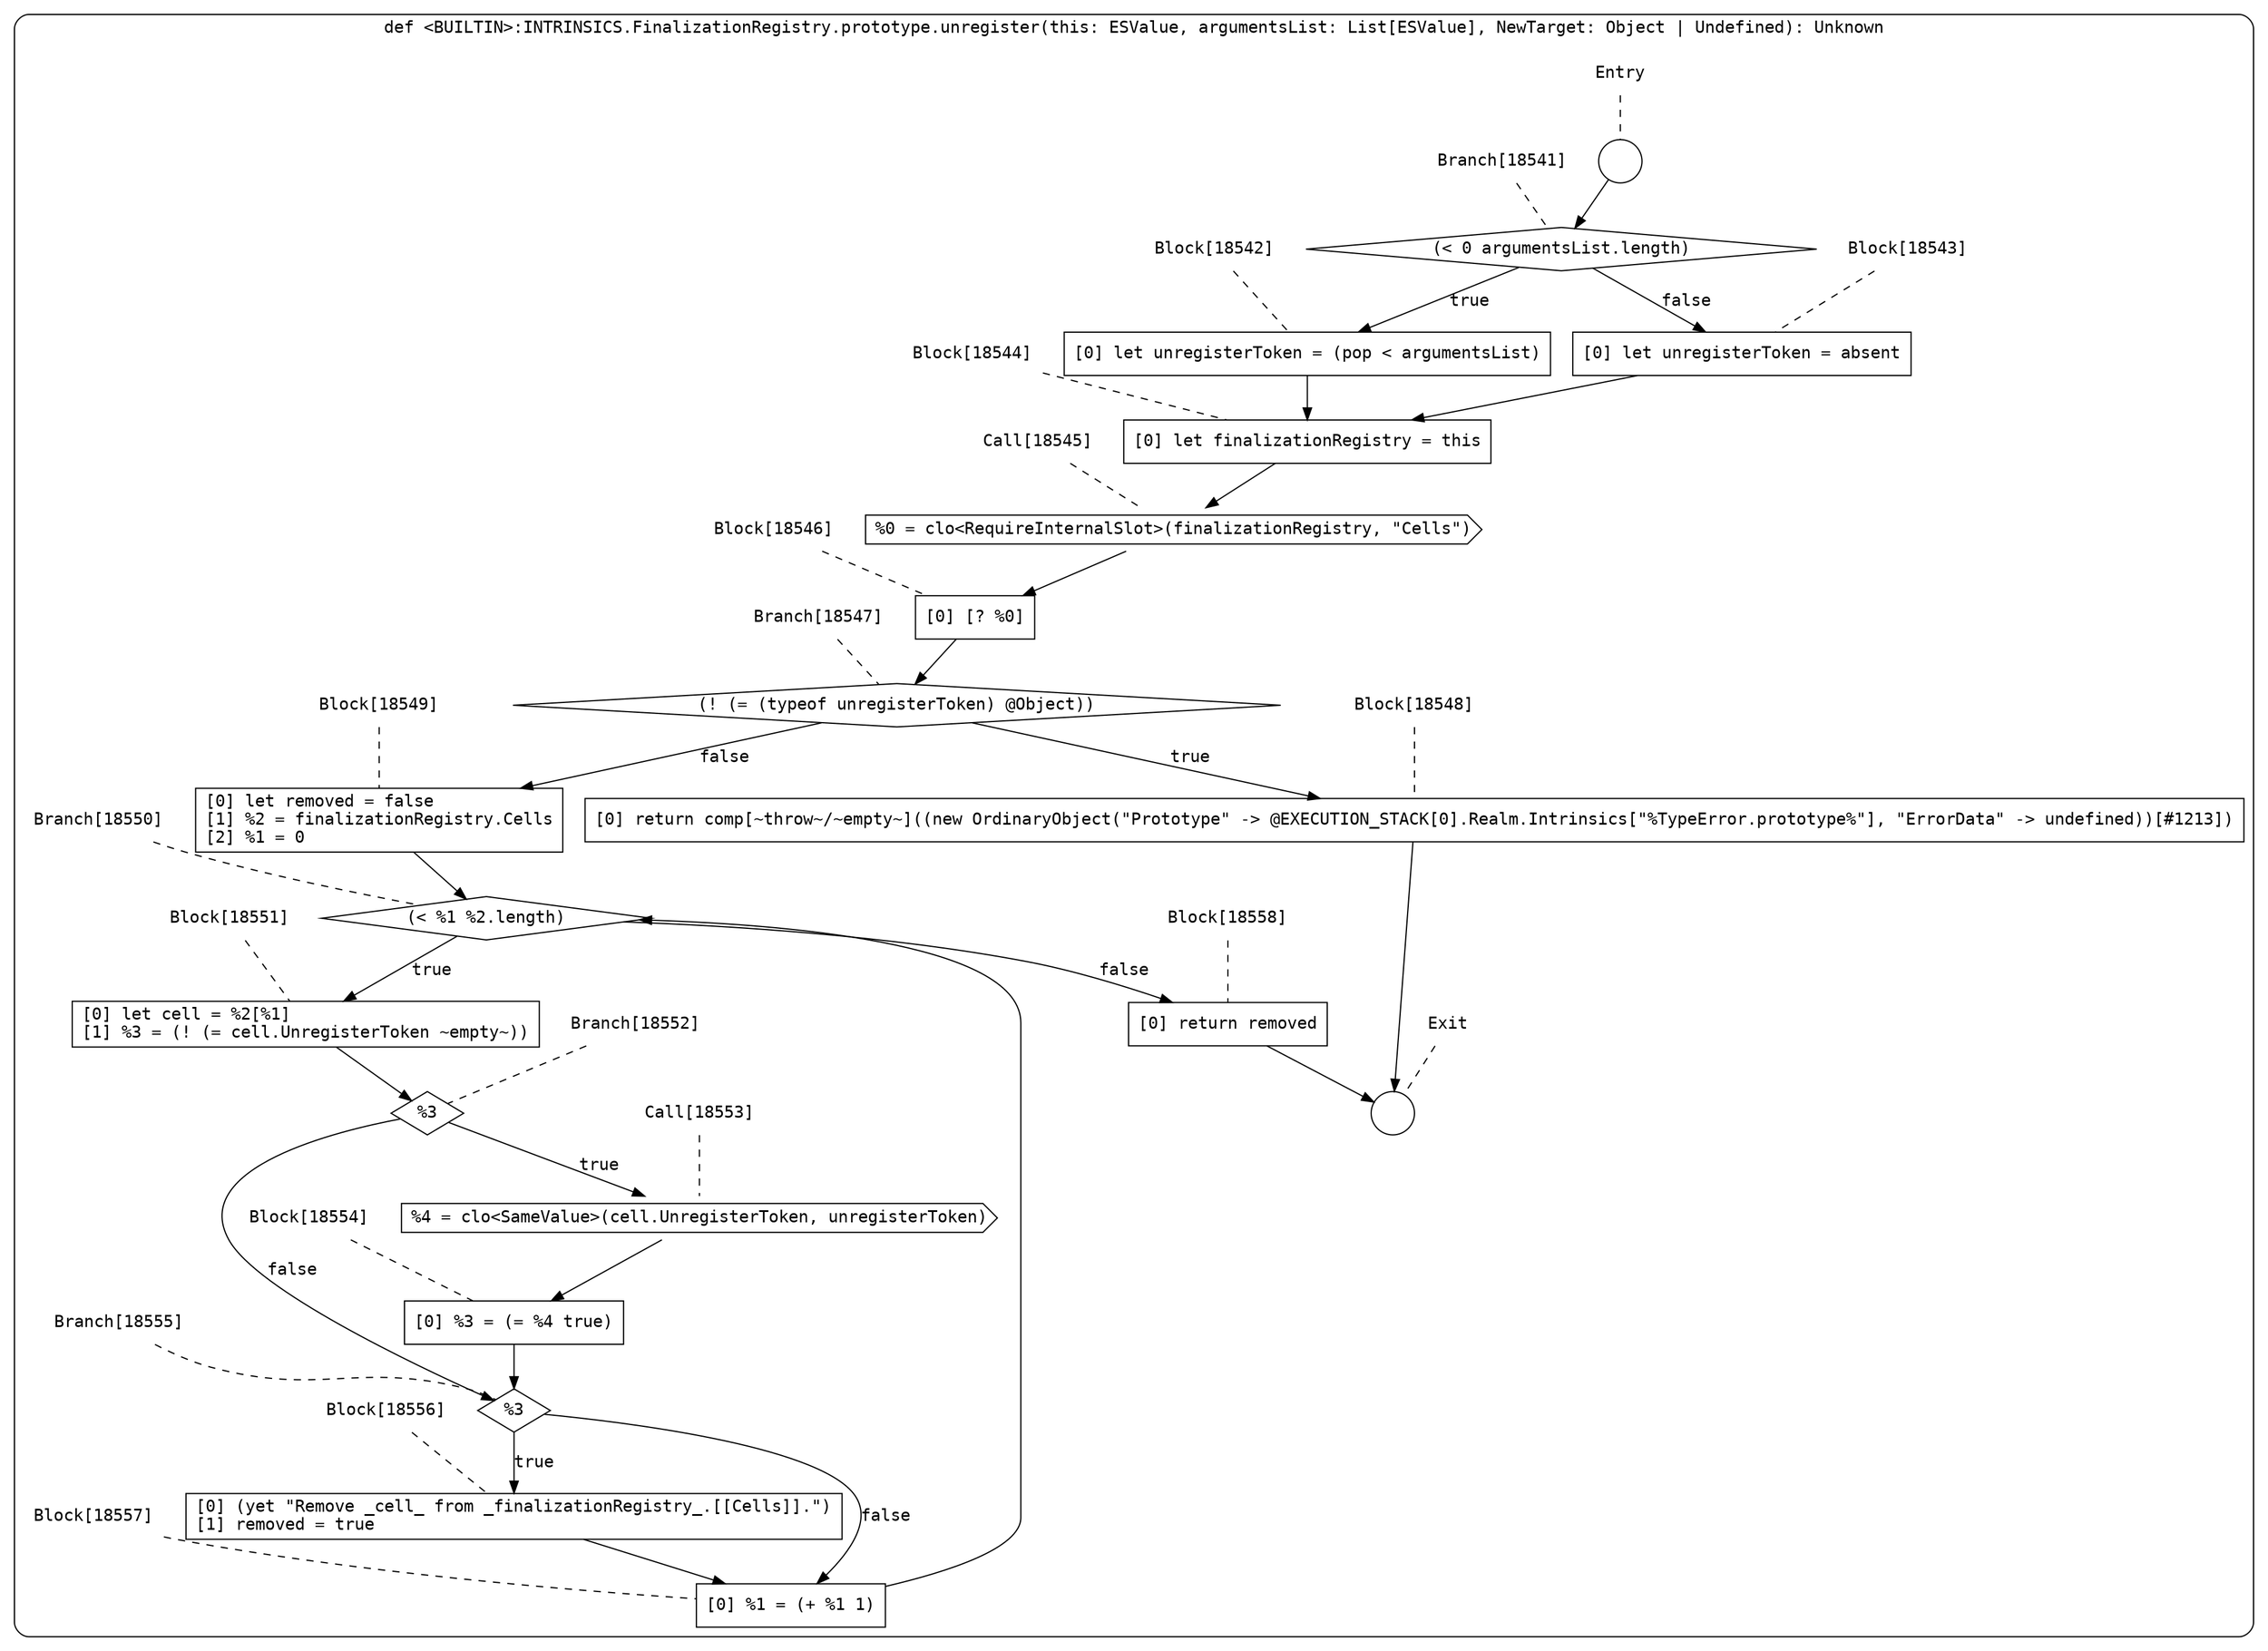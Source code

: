 digraph {
  graph [fontname = "Consolas"]
  node [fontname = "Consolas"]
  edge [fontname = "Consolas"]
  subgraph cluster2558 {
    label = "def <BUILTIN>:INTRINSICS.FinalizationRegistry.prototype.unregister(this: ESValue, argumentsList: List[ESValue], NewTarget: Object | Undefined): Unknown"
    style = rounded
    cluster2558_entry_name [shape=none, label=<<font color="black">Entry</font>>]
    cluster2558_entry_name -> cluster2558_entry [arrowhead=none, color="black", style=dashed]
    cluster2558_entry [shape=circle label=" " color="black" fillcolor="white" style=filled]
    cluster2558_entry -> node18541 [color="black"]
    cluster2558_exit_name [shape=none, label=<<font color="black">Exit</font>>]
    cluster2558_exit_name -> cluster2558_exit [arrowhead=none, color="black", style=dashed]
    cluster2558_exit [shape=circle label=" " color="black" fillcolor="white" style=filled]
    node18541_name [shape=none, label=<<font color="black">Branch[18541]</font>>]
    node18541_name -> node18541 [arrowhead=none, color="black", style=dashed]
    node18541 [shape=diamond, label=<<font color="black">(&lt; 0 argumentsList.length)</font>> color="black" fillcolor="white", style=filled]
    node18541 -> node18542 [label=<<font color="black">true</font>> color="black"]
    node18541 -> node18543 [label=<<font color="black">false</font>> color="black"]
    node18542_name [shape=none, label=<<font color="black">Block[18542]</font>>]
    node18542_name -> node18542 [arrowhead=none, color="black", style=dashed]
    node18542 [shape=box, label=<<font color="black">[0] let unregisterToken = (pop &lt; argumentsList)<BR ALIGN="LEFT"/></font>> color="black" fillcolor="white", style=filled]
    node18542 -> node18544 [color="black"]
    node18543_name [shape=none, label=<<font color="black">Block[18543]</font>>]
    node18543_name -> node18543 [arrowhead=none, color="black", style=dashed]
    node18543 [shape=box, label=<<font color="black">[0] let unregisterToken = absent<BR ALIGN="LEFT"/></font>> color="black" fillcolor="white", style=filled]
    node18543 -> node18544 [color="black"]
    node18544_name [shape=none, label=<<font color="black">Block[18544]</font>>]
    node18544_name -> node18544 [arrowhead=none, color="black", style=dashed]
    node18544 [shape=box, label=<<font color="black">[0] let finalizationRegistry = this<BR ALIGN="LEFT"/></font>> color="black" fillcolor="white", style=filled]
    node18544 -> node18545 [color="black"]
    node18545_name [shape=none, label=<<font color="black">Call[18545]</font>>]
    node18545_name -> node18545 [arrowhead=none, color="black", style=dashed]
    node18545 [shape=cds, label=<<font color="black">%0 = clo&lt;RequireInternalSlot&gt;(finalizationRegistry, &quot;Cells&quot;)</font>> color="black" fillcolor="white", style=filled]
    node18545 -> node18546 [color="black"]
    node18546_name [shape=none, label=<<font color="black">Block[18546]</font>>]
    node18546_name -> node18546 [arrowhead=none, color="black", style=dashed]
    node18546 [shape=box, label=<<font color="black">[0] [? %0]<BR ALIGN="LEFT"/></font>> color="black" fillcolor="white", style=filled]
    node18546 -> node18547 [color="black"]
    node18547_name [shape=none, label=<<font color="black">Branch[18547]</font>>]
    node18547_name -> node18547 [arrowhead=none, color="black", style=dashed]
    node18547 [shape=diamond, label=<<font color="black">(! (= (typeof unregisterToken) @Object))</font>> color="black" fillcolor="white", style=filled]
    node18547 -> node18548 [label=<<font color="black">true</font>> color="black"]
    node18547 -> node18549 [label=<<font color="black">false</font>> color="black"]
    node18548_name [shape=none, label=<<font color="black">Block[18548]</font>>]
    node18548_name -> node18548 [arrowhead=none, color="black", style=dashed]
    node18548 [shape=box, label=<<font color="black">[0] return comp[~throw~/~empty~]((new OrdinaryObject(&quot;Prototype&quot; -&gt; @EXECUTION_STACK[0].Realm.Intrinsics[&quot;%TypeError.prototype%&quot;], &quot;ErrorData&quot; -&gt; undefined))[#1213])<BR ALIGN="LEFT"/></font>> color="black" fillcolor="white", style=filled]
    node18548 -> cluster2558_exit [color="black"]
    node18549_name [shape=none, label=<<font color="black">Block[18549]</font>>]
    node18549_name -> node18549 [arrowhead=none, color="black", style=dashed]
    node18549 [shape=box, label=<<font color="black">[0] let removed = false<BR ALIGN="LEFT"/>[1] %2 = finalizationRegistry.Cells<BR ALIGN="LEFT"/>[2] %1 = 0<BR ALIGN="LEFT"/></font>> color="black" fillcolor="white", style=filled]
    node18549 -> node18550 [color="black"]
    node18550_name [shape=none, label=<<font color="black">Branch[18550]</font>>]
    node18550_name -> node18550 [arrowhead=none, color="black", style=dashed]
    node18550 [shape=diamond, label=<<font color="black">(&lt; %1 %2.length)</font>> color="black" fillcolor="white", style=filled]
    node18550 -> node18551 [label=<<font color="black">true</font>> color="black"]
    node18550 -> node18558 [label=<<font color="black">false</font>> color="black"]
    node18551_name [shape=none, label=<<font color="black">Block[18551]</font>>]
    node18551_name -> node18551 [arrowhead=none, color="black", style=dashed]
    node18551 [shape=box, label=<<font color="black">[0] let cell = %2[%1]<BR ALIGN="LEFT"/>[1] %3 = (! (= cell.UnregisterToken ~empty~))<BR ALIGN="LEFT"/></font>> color="black" fillcolor="white", style=filled]
    node18551 -> node18552 [color="black"]
    node18558_name [shape=none, label=<<font color="black">Block[18558]</font>>]
    node18558_name -> node18558 [arrowhead=none, color="black", style=dashed]
    node18558 [shape=box, label=<<font color="black">[0] return removed<BR ALIGN="LEFT"/></font>> color="black" fillcolor="white", style=filled]
    node18558 -> cluster2558_exit [color="black"]
    node18552_name [shape=none, label=<<font color="black">Branch[18552]</font>>]
    node18552_name -> node18552 [arrowhead=none, color="black", style=dashed]
    node18552 [shape=diamond, label=<<font color="black">%3</font>> color="black" fillcolor="white", style=filled]
    node18552 -> node18553 [label=<<font color="black">true</font>> color="black"]
    node18552 -> node18555 [label=<<font color="black">false</font>> color="black"]
    node18553_name [shape=none, label=<<font color="black">Call[18553]</font>>]
    node18553_name -> node18553 [arrowhead=none, color="black", style=dashed]
    node18553 [shape=cds, label=<<font color="black">%4 = clo&lt;SameValue&gt;(cell.UnregisterToken, unregisterToken)</font>> color="black" fillcolor="white", style=filled]
    node18553 -> node18554 [color="black"]
    node18555_name [shape=none, label=<<font color="black">Branch[18555]</font>>]
    node18555_name -> node18555 [arrowhead=none, color="black", style=dashed]
    node18555 [shape=diamond, label=<<font color="black">%3</font>> color="black" fillcolor="white", style=filled]
    node18555 -> node18556 [label=<<font color="black">true</font>> color="black"]
    node18555 -> node18557 [label=<<font color="black">false</font>> color="black"]
    node18554_name [shape=none, label=<<font color="black">Block[18554]</font>>]
    node18554_name -> node18554 [arrowhead=none, color="black", style=dashed]
    node18554 [shape=box, label=<<font color="black">[0] %3 = (= %4 true)<BR ALIGN="LEFT"/></font>> color="black" fillcolor="white", style=filled]
    node18554 -> node18555 [color="black"]
    node18556_name [shape=none, label=<<font color="black">Block[18556]</font>>]
    node18556_name -> node18556 [arrowhead=none, color="black", style=dashed]
    node18556 [shape=box, label=<<font color="black">[0] (yet &quot;Remove _cell_ from _finalizationRegistry_.[[Cells]].&quot;)<BR ALIGN="LEFT"/>[1] removed = true<BR ALIGN="LEFT"/></font>> color="black" fillcolor="white", style=filled]
    node18556 -> node18557 [color="black"]
    node18557_name [shape=none, label=<<font color="black">Block[18557]</font>>]
    node18557_name -> node18557 [arrowhead=none, color="black", style=dashed]
    node18557 [shape=box, label=<<font color="black">[0] %1 = (+ %1 1)<BR ALIGN="LEFT"/></font>> color="black" fillcolor="white", style=filled]
    node18557 -> node18550 [color="black"]
  }
}